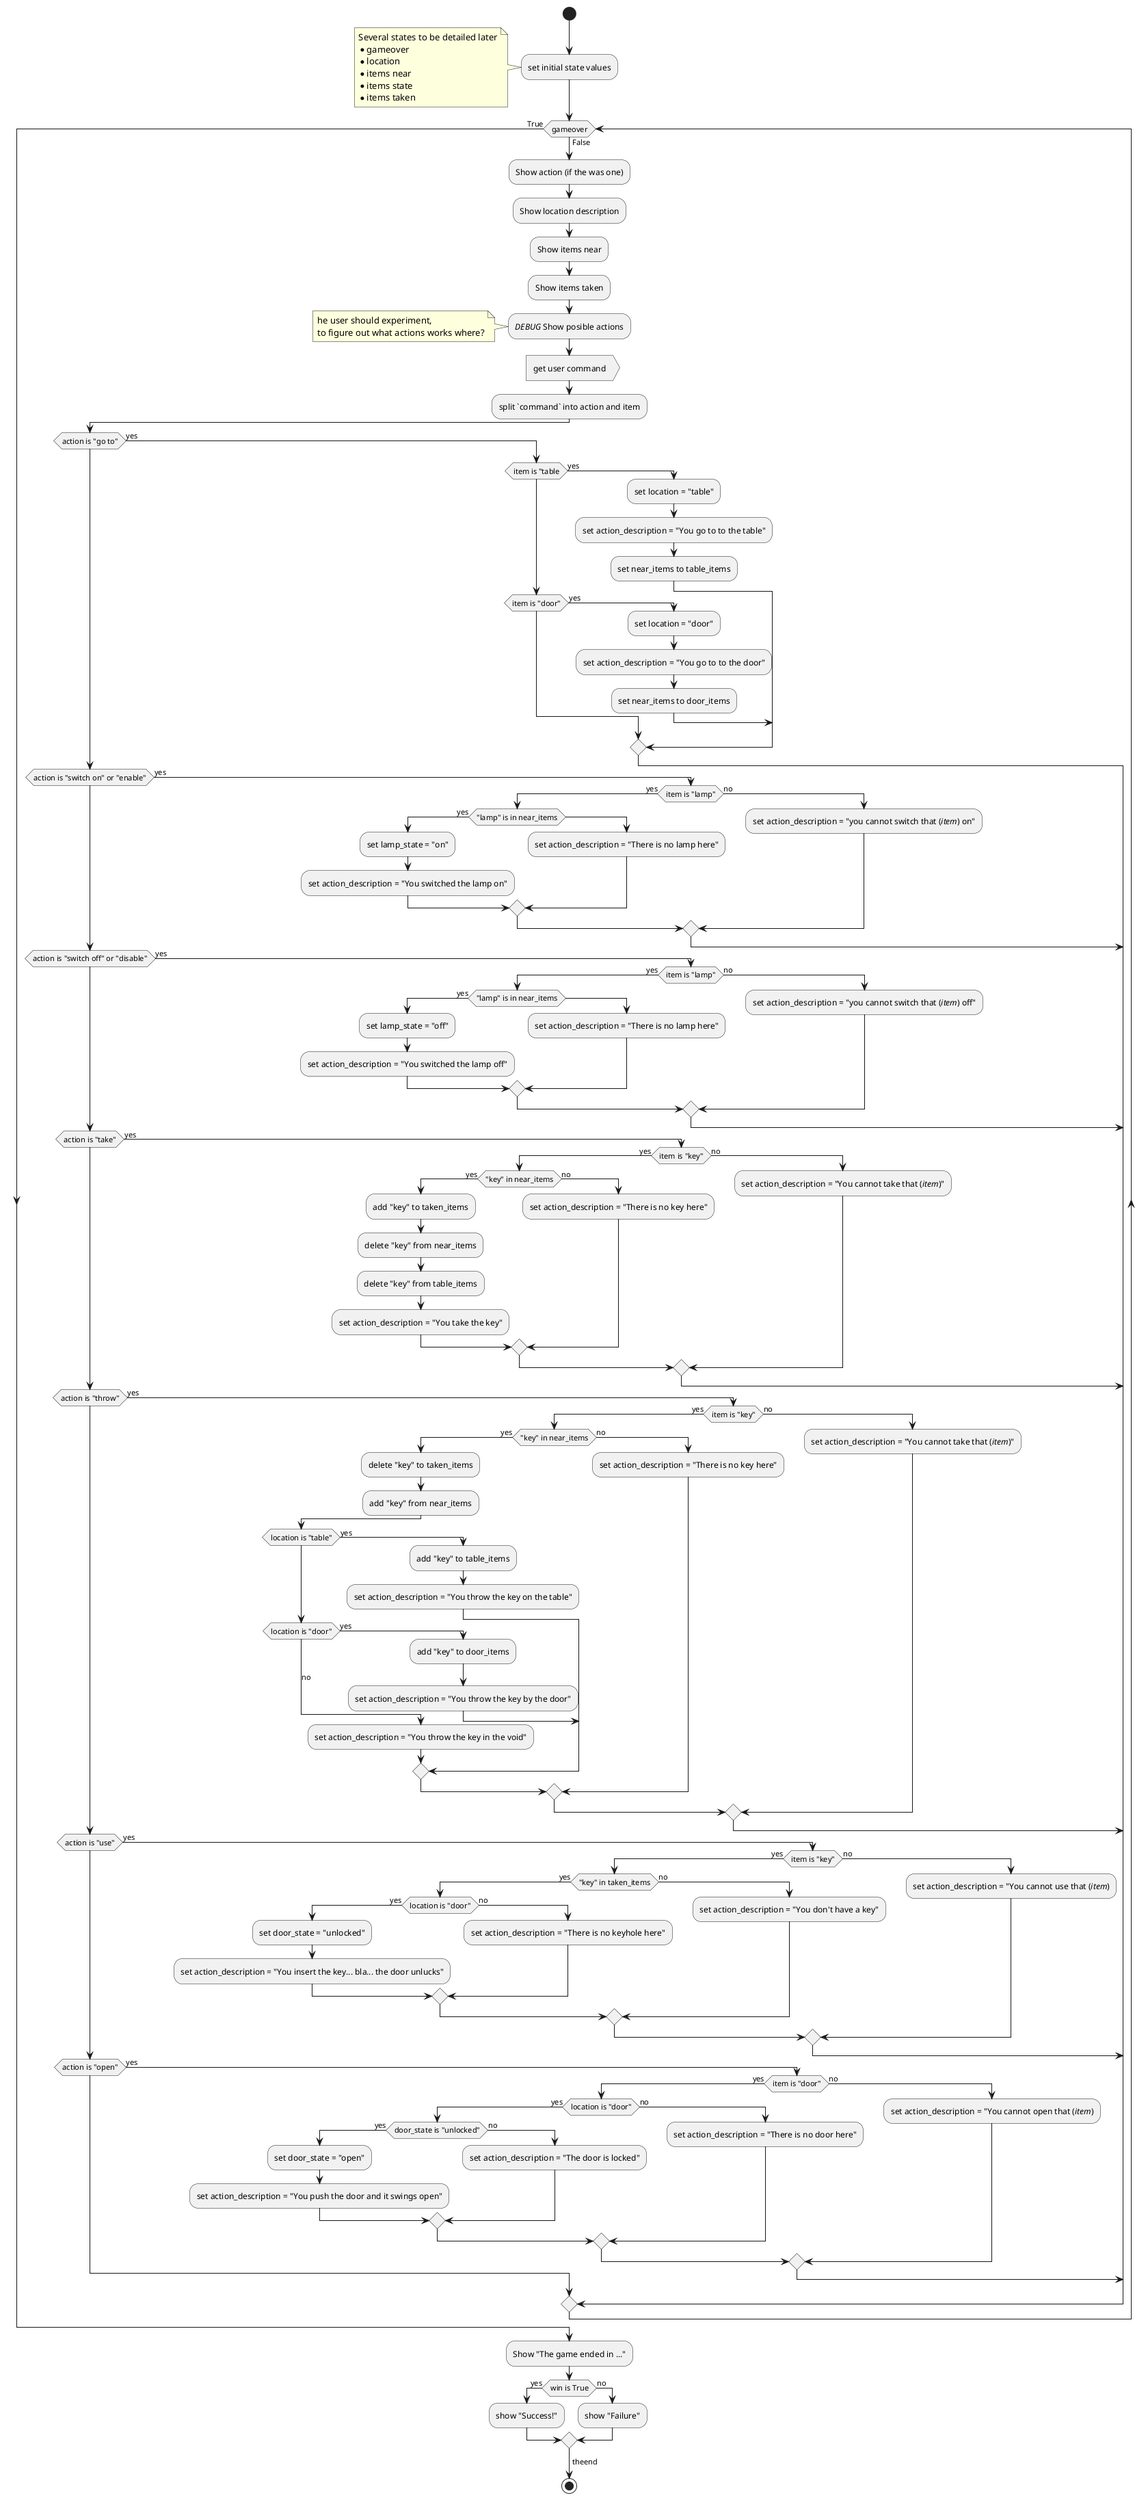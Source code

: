 @startuml
'object gameover

!pragma useVerticalIf on


start

:set initial state values;
note left
    Several states to be detailed later
    * gameover
    * location
    * items near
    * items state
    * items taken
end note

while (gameover) is (False)
    :Show action (if the was one);
    :Show location description;
    :Show items near;
    :Show items taken;
    ://DEBUG// Show posible actions;
    note left
        he user should experiment, 
        to figure out what actions works where?
    end note

    :get user command>
    :split `command` into action and item;

    if (action is "go to") then (yes)
        if (item is "table) then (yes)
            :set location = "table";
            :set action_description = "You go to to the table";
            :set near_items to table_items;
        elseif (item is "door") then (yes)
            :set location = "door";
            :set action_description = "You go to to the door";
            :set near_items to door_items;
        endif
    elseif (action is "switch on" or "enable") then (yes)
        if (item is "lamp") then (yes)
            if ("lamp" is in near_items) then (yes)
                :set lamp_state = "on";
                :set action_description = "You switched the lamp on";
            else 
                :set action_description = "There is no lamp here";
            endif
        else (no)
            :set action_description = "you cannot switch that (//item//) on";
        endif
    elseif (action is "switch off" or "disable") then (yes)
        if (item is "lamp") then (yes)
            if ("lamp" is in near_items) then (yes)
                :set lamp_state = "off";
                :set action_description = "You switched the lamp off";
            else 
                :set action_description = "There is no lamp here";
            endif
        else (no)
            :set action_description = "you cannot switch that (//item//) off";
        endif
    elseif (action is "take") then (yes)
        if (item is "key") then (yes)
            if ("key" in near_items) then (yes)
                :add "key" to taken_items;
                :delete "key" from near_items;
                :delete "key" from table_items;
                :set action_description = "You take the key";
            else (no)
                :set action_description = "There is no key here";
            endif
        else (no)
            :set action_description = "You cannot take that (//item//)";
        endif
    elseif (action is "throw") then (yes)
    floating note left: un-take;
        if (item is "key") then (yes)
            if ("key" in near_items) then (yes)
                :delete "key" to taken_items;
                :add "key" from near_items;
                if(location is "table") then (yes)
                    :add "key" to table_items;
                    :set action_description = "You throw the key on the table";
                elseif (location is "door") then (yes)
                    :add "key" to door_items;
                    :set action_description = "You throw the key by the door";
                else (no)
                    :set action_description = "You throw the key in the void";
                endif
            else (no)
                :set action_description = "There is no key here";
            endif
        else (no)
            :set action_description = "You cannot take that (//item//)";
        endif
    elseif (action is "use") then (yes)
        if (item is "key") then (yes)
            if ("key" in taken_items) then (yes)
                if (location is "door") then (yes)
                    :set door_state = "unlocked";
                    :set action_description = "You insert the key... bla... the door unlucks";
                else (no)
                    :set action_description = "There is no keyhole here";
                endif
            else (no)
                :set action_description = "You don't have a key";
            endif
        else (no)
            :set action_description = "You cannot use that (//item//);
        endif
    elseif (action is "open") then (yes)
        if (item is "door") then (yes)
            if (location is "door") then (yes)
                if (door_state is "unlocked") then (yes)
                    :set door_state = "open";
                    :set action_description = "You push the door and it swings open";
                else (no)
                    :set action_description = "The door is locked";
                endif
            else (no)
                :set action_description = "There is no door here";
            endif
        else (no)
            :set action_description = "You cannot open that (//item//);
        endif
    endif 

end while (True)

:Show "The game ended in ...";
if (win is True) then (yes)
    :show "Success!";
else (no)
    :show "Failure";
endif
->theend;
stop

@enduml